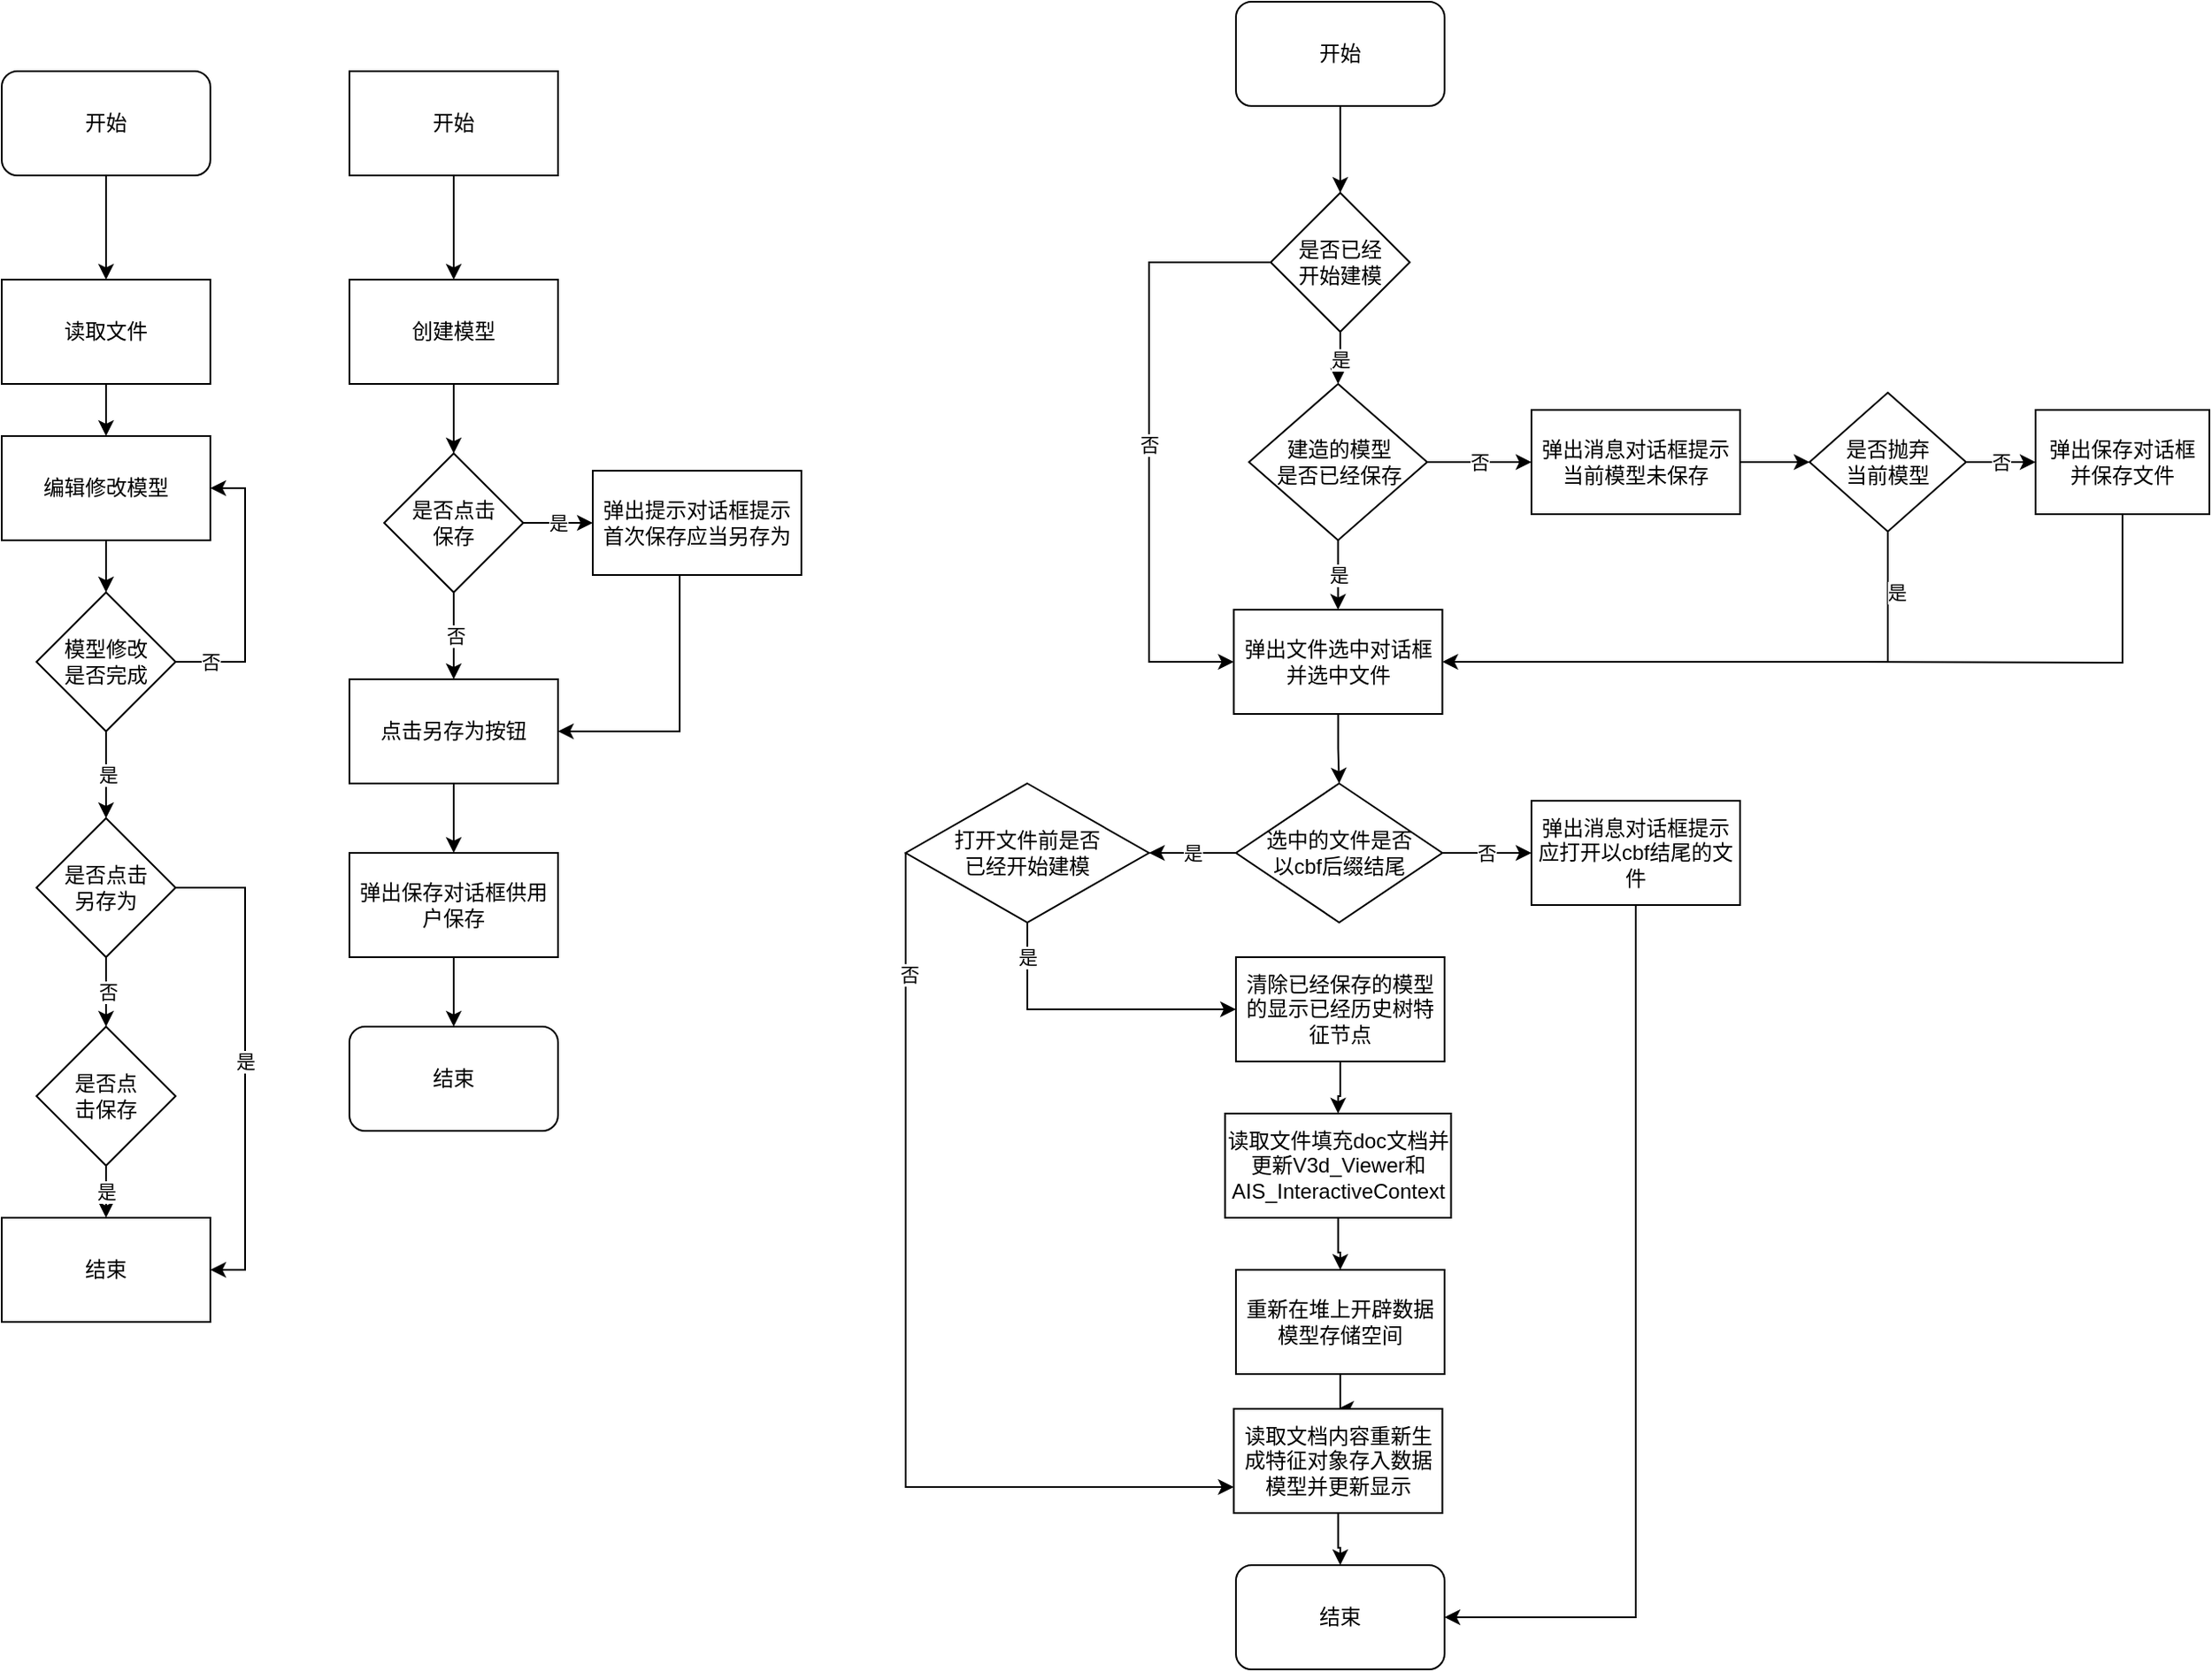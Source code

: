 <mxfile version="21.0.7" type="github">
  <diagram name="第 1 页" id="0Em5EwTK6glhkeCX4Q82">
    <mxGraphModel dx="2117" dy="615" grid="1" gridSize="10" guides="1" tooltips="1" connect="1" arrows="1" fold="1" page="1" pageScale="1" pageWidth="827" pageHeight="1169" math="0" shadow="0">
      <root>
        <mxCell id="0" />
        <mxCell id="1" parent="0" />
        <mxCell id="jxCu223SDdkoaslGFEt7-2" style="edgeStyle=orthogonalEdgeStyle;rounded=0;orthogonalLoop=1;jettySize=auto;html=1;entryX=0.5;entryY=0;entryDx=0;entryDy=0;" edge="1" parent="1" source="jxCu223SDdkoaslGFEt7-1" target="jxCu223SDdkoaslGFEt7-3">
          <mxGeometry relative="1" as="geometry">
            <mxPoint x="80" y="250" as="targetPoint" />
          </mxGeometry>
        </mxCell>
        <mxCell id="jxCu223SDdkoaslGFEt7-1" value="开始" style="rounded=1;whiteSpace=wrap;html=1;" vertex="1" parent="1">
          <mxGeometry x="20" y="160" width="120" height="60" as="geometry" />
        </mxCell>
        <mxCell id="jxCu223SDdkoaslGFEt7-4" value="是" style="edgeStyle=orthogonalEdgeStyle;rounded=0;orthogonalLoop=1;jettySize=auto;html=1;entryX=0.5;entryY=0;entryDx=0;entryDy=0;" edge="1" parent="1" source="jxCu223SDdkoaslGFEt7-3" target="jxCu223SDdkoaslGFEt7-5">
          <mxGeometry relative="1" as="geometry">
            <mxPoint x="80" y="390" as="targetPoint" />
          </mxGeometry>
        </mxCell>
        <mxCell id="jxCu223SDdkoaslGFEt7-8" value="否" style="edgeStyle=orthogonalEdgeStyle;rounded=0;orthogonalLoop=1;jettySize=auto;html=1;entryX=0;entryY=0.5;entryDx=0;entryDy=0;" edge="1" parent="1" source="jxCu223SDdkoaslGFEt7-3" target="jxCu223SDdkoaslGFEt7-11">
          <mxGeometry relative="1" as="geometry">
            <mxPoint x="-80" y="580" as="targetPoint" />
            <Array as="points">
              <mxPoint x="-30" y="310" />
              <mxPoint x="-30" y="540" />
            </Array>
          </mxGeometry>
        </mxCell>
        <mxCell id="jxCu223SDdkoaslGFEt7-3" value="是否已经&lt;br&gt;开始建模" style="rhombus;whiteSpace=wrap;html=1;" vertex="1" parent="1">
          <mxGeometry x="40" y="270" width="80" height="80" as="geometry" />
        </mxCell>
        <mxCell id="jxCu223SDdkoaslGFEt7-7" value="是" style="edgeStyle=orthogonalEdgeStyle;rounded=0;orthogonalLoop=1;jettySize=auto;html=1;entryX=0.5;entryY=0;entryDx=0;entryDy=0;" edge="1" parent="1" source="jxCu223SDdkoaslGFEt7-5" target="jxCu223SDdkoaslGFEt7-11">
          <mxGeometry relative="1" as="geometry">
            <mxPoint x="80" y="510" as="targetPoint" />
          </mxGeometry>
        </mxCell>
        <mxCell id="jxCu223SDdkoaslGFEt7-9" value="否" style="edgeStyle=orthogonalEdgeStyle;rounded=0;orthogonalLoop=1;jettySize=auto;html=1;entryX=0;entryY=0.5;entryDx=0;entryDy=0;" edge="1" parent="1" source="jxCu223SDdkoaslGFEt7-5" target="jxCu223SDdkoaslGFEt7-10">
          <mxGeometry relative="1" as="geometry">
            <mxPoint x="180" y="425" as="targetPoint" />
          </mxGeometry>
        </mxCell>
        <mxCell id="jxCu223SDdkoaslGFEt7-5" value="建造的模型&lt;br&gt;是否已经保存" style="rhombus;whiteSpace=wrap;html=1;" vertex="1" parent="1">
          <mxGeometry x="27.5" y="380" width="102.5" height="90" as="geometry" />
        </mxCell>
        <mxCell id="jxCu223SDdkoaslGFEt7-29" style="edgeStyle=orthogonalEdgeStyle;rounded=0;orthogonalLoop=1;jettySize=auto;html=1;entryX=0;entryY=0.5;entryDx=0;entryDy=0;" edge="1" parent="1" source="jxCu223SDdkoaslGFEt7-10" target="jxCu223SDdkoaslGFEt7-42">
          <mxGeometry relative="1" as="geometry">
            <mxPoint x="410" y="425" as="targetPoint" />
          </mxGeometry>
        </mxCell>
        <mxCell id="jxCu223SDdkoaslGFEt7-10" value="弹出消息对话框提示当前模型未保存" style="rounded=0;whiteSpace=wrap;html=1;" vertex="1" parent="1">
          <mxGeometry x="190" y="395" width="120" height="60" as="geometry" />
        </mxCell>
        <mxCell id="jxCu223SDdkoaslGFEt7-12" style="edgeStyle=orthogonalEdgeStyle;rounded=0;orthogonalLoop=1;jettySize=auto;html=1;entryX=0.5;entryY=0;entryDx=0;entryDy=0;" edge="1" parent="1" source="jxCu223SDdkoaslGFEt7-11" target="jxCu223SDdkoaslGFEt7-13">
          <mxGeometry relative="1" as="geometry">
            <mxPoint x="78.75" y="610" as="targetPoint" />
          </mxGeometry>
        </mxCell>
        <mxCell id="jxCu223SDdkoaslGFEt7-11" value="弹出文件选中对话框并选中文件" style="rounded=0;whiteSpace=wrap;html=1;" vertex="1" parent="1">
          <mxGeometry x="18.75" y="510" width="120" height="60" as="geometry" />
        </mxCell>
        <mxCell id="jxCu223SDdkoaslGFEt7-32" value="否" style="edgeStyle=orthogonalEdgeStyle;rounded=0;orthogonalLoop=1;jettySize=auto;html=1;entryX=0;entryY=0.5;entryDx=0;entryDy=0;" edge="1" parent="1" source="jxCu223SDdkoaslGFEt7-13" target="jxCu223SDdkoaslGFEt7-33">
          <mxGeometry relative="1" as="geometry">
            <mxPoint x="200" y="650" as="targetPoint" />
          </mxGeometry>
        </mxCell>
        <mxCell id="jxCu223SDdkoaslGFEt7-36" value="是" style="edgeStyle=orthogonalEdgeStyle;rounded=0;orthogonalLoop=1;jettySize=auto;html=1;exitX=0;exitY=0.5;exitDx=0;exitDy=0;entryX=1;entryY=0.5;entryDx=0;entryDy=0;" edge="1" parent="1" source="jxCu223SDdkoaslGFEt7-13" target="jxCu223SDdkoaslGFEt7-35">
          <mxGeometry relative="1" as="geometry" />
        </mxCell>
        <mxCell id="jxCu223SDdkoaslGFEt7-13" value="选中的文件是否&lt;br&gt;以cbf后缀结尾" style="rhombus;whiteSpace=wrap;html=1;" vertex="1" parent="1">
          <mxGeometry x="20" y="610" width="118.75" height="80" as="geometry" />
        </mxCell>
        <mxCell id="jxCu223SDdkoaslGFEt7-21" style="edgeStyle=orthogonalEdgeStyle;rounded=0;orthogonalLoop=1;jettySize=auto;html=1;entryX=0.5;entryY=0;entryDx=0;entryDy=0;" edge="1" parent="1" source="jxCu223SDdkoaslGFEt7-16" target="jxCu223SDdkoaslGFEt7-22">
          <mxGeometry relative="1" as="geometry">
            <mxPoint x="80" y="920" as="targetPoint" />
          </mxGeometry>
        </mxCell>
        <mxCell id="jxCu223SDdkoaslGFEt7-16" value="读取文件填充doc文档并更新V3d_Viewer和AIS_InteractiveContext" style="rounded=0;whiteSpace=wrap;html=1;" vertex="1" parent="1">
          <mxGeometry x="13.75" y="800" width="130" height="60" as="geometry" />
        </mxCell>
        <mxCell id="jxCu223SDdkoaslGFEt7-20" style="edgeStyle=orthogonalEdgeStyle;rounded=0;orthogonalLoop=1;jettySize=auto;html=1;entryX=0.5;entryY=0;entryDx=0;entryDy=0;" edge="1" parent="1" source="jxCu223SDdkoaslGFEt7-19" target="jxCu223SDdkoaslGFEt7-16">
          <mxGeometry relative="1" as="geometry" />
        </mxCell>
        <mxCell id="jxCu223SDdkoaslGFEt7-19" value="清除已经保存的模型的显示已经历史树特征节点" style="rounded=0;whiteSpace=wrap;html=1;" vertex="1" parent="1">
          <mxGeometry x="20" y="710" width="120" height="60" as="geometry" />
        </mxCell>
        <mxCell id="jxCu223SDdkoaslGFEt7-23" style="edgeStyle=orthogonalEdgeStyle;rounded=0;orthogonalLoop=1;jettySize=auto;html=1;entryX=0.5;entryY=0;entryDx=0;entryDy=0;" edge="1" parent="1" source="jxCu223SDdkoaslGFEt7-22" target="jxCu223SDdkoaslGFEt7-24">
          <mxGeometry relative="1" as="geometry">
            <mxPoint x="80" y="1020" as="targetPoint" />
          </mxGeometry>
        </mxCell>
        <mxCell id="jxCu223SDdkoaslGFEt7-22" value="重新在堆上开辟数据模型存储空间" style="rounded=0;whiteSpace=wrap;html=1;" vertex="1" parent="1">
          <mxGeometry x="20" y="890" width="120" height="60" as="geometry" />
        </mxCell>
        <mxCell id="jxCu223SDdkoaslGFEt7-26" style="edgeStyle=orthogonalEdgeStyle;rounded=0;orthogonalLoop=1;jettySize=auto;html=1;entryX=0.5;entryY=0;entryDx=0;entryDy=0;" edge="1" parent="1" source="jxCu223SDdkoaslGFEt7-24" target="jxCu223SDdkoaslGFEt7-27">
          <mxGeometry relative="1" as="geometry">
            <mxPoint x="78.75" y="1090" as="targetPoint" />
          </mxGeometry>
        </mxCell>
        <mxCell id="jxCu223SDdkoaslGFEt7-24" value="读取文档内容重新生成特征对象存入数据模型并更新显示" style="rounded=0;whiteSpace=wrap;html=1;" vertex="1" parent="1">
          <mxGeometry x="18.75" y="970" width="120" height="60" as="geometry" />
        </mxCell>
        <mxCell id="jxCu223SDdkoaslGFEt7-27" value="结束" style="rounded=1;whiteSpace=wrap;html=1;" vertex="1" parent="1">
          <mxGeometry x="20" y="1060" width="120" height="60" as="geometry" />
        </mxCell>
        <mxCell id="jxCu223SDdkoaslGFEt7-30" value="弹出保存对话框&lt;br&gt;并保存文件" style="rounded=0;whiteSpace=wrap;html=1;" vertex="1" parent="1">
          <mxGeometry x="480" y="395" width="100" height="60" as="geometry" />
        </mxCell>
        <mxCell id="jxCu223SDdkoaslGFEt7-34" style="edgeStyle=orthogonalEdgeStyle;rounded=0;orthogonalLoop=1;jettySize=auto;html=1;entryX=1;entryY=0.5;entryDx=0;entryDy=0;" edge="1" parent="1" source="jxCu223SDdkoaslGFEt7-33" target="jxCu223SDdkoaslGFEt7-27">
          <mxGeometry relative="1" as="geometry">
            <Array as="points">
              <mxPoint x="250" y="1090" />
            </Array>
          </mxGeometry>
        </mxCell>
        <mxCell id="jxCu223SDdkoaslGFEt7-33" value="弹出消息对话框提示应打开以cbf结尾的文件" style="rounded=0;whiteSpace=wrap;html=1;" vertex="1" parent="1">
          <mxGeometry x="190" y="620" width="120" height="60" as="geometry" />
        </mxCell>
        <mxCell id="jxCu223SDdkoaslGFEt7-38" value="是" style="edgeStyle=orthogonalEdgeStyle;rounded=0;orthogonalLoop=1;jettySize=auto;html=1;entryX=0;entryY=0.5;entryDx=0;entryDy=0;" edge="1" parent="1" source="jxCu223SDdkoaslGFEt7-35" target="jxCu223SDdkoaslGFEt7-19">
          <mxGeometry x="-0.765" relative="1" as="geometry">
            <mxPoint x="-100" y="790" as="targetPoint" />
            <Array as="points">
              <mxPoint x="-100" y="740" />
            </Array>
            <mxPoint as="offset" />
          </mxGeometry>
        </mxCell>
        <mxCell id="jxCu223SDdkoaslGFEt7-40" style="edgeStyle=orthogonalEdgeStyle;rounded=0;orthogonalLoop=1;jettySize=auto;html=1;entryX=0;entryY=0.75;entryDx=0;entryDy=0;" edge="1" parent="1" source="jxCu223SDdkoaslGFEt7-35" target="jxCu223SDdkoaslGFEt7-24">
          <mxGeometry relative="1" as="geometry">
            <Array as="points">
              <mxPoint x="-170" y="1015" />
            </Array>
          </mxGeometry>
        </mxCell>
        <mxCell id="jxCu223SDdkoaslGFEt7-41" value="否" style="edgeLabel;html=1;align=center;verticalAlign=middle;resizable=0;points=[];" vertex="1" connectable="0" parent="jxCu223SDdkoaslGFEt7-40">
          <mxGeometry x="-0.747" y="2" relative="1" as="geometry">
            <mxPoint as="offset" />
          </mxGeometry>
        </mxCell>
        <mxCell id="jxCu223SDdkoaslGFEt7-35" value="打开文件前是否&lt;br&gt;已经开始建模" style="rhombus;whiteSpace=wrap;html=1;" vertex="1" parent="1">
          <mxGeometry x="-170" y="610" width="140" height="80" as="geometry" />
        </mxCell>
        <mxCell id="jxCu223SDdkoaslGFEt7-44" value="否" style="edgeStyle=orthogonalEdgeStyle;rounded=0;orthogonalLoop=1;jettySize=auto;html=1;entryX=0;entryY=0.5;entryDx=0;entryDy=0;" edge="1" parent="1" source="jxCu223SDdkoaslGFEt7-42" target="jxCu223SDdkoaslGFEt7-30">
          <mxGeometry relative="1" as="geometry">
            <mxPoint x="500" y="425" as="targetPoint" />
          </mxGeometry>
        </mxCell>
        <mxCell id="jxCu223SDdkoaslGFEt7-45" value="是" style="edgeStyle=orthogonalEdgeStyle;rounded=0;orthogonalLoop=1;jettySize=auto;html=1;entryX=1;entryY=0.5;entryDx=0;entryDy=0;" edge="1" parent="1" source="jxCu223SDdkoaslGFEt7-42" target="jxCu223SDdkoaslGFEt7-11">
          <mxGeometry x="-0.789" y="5" relative="1" as="geometry">
            <mxPoint x="395" y="540" as="targetPoint" />
            <Array as="points">
              <mxPoint x="395" y="540" />
            </Array>
            <mxPoint as="offset" />
          </mxGeometry>
        </mxCell>
        <mxCell id="jxCu223SDdkoaslGFEt7-42" value="是否抛弃&lt;br&gt;当前模型" style="rhombus;whiteSpace=wrap;html=1;" vertex="1" parent="1">
          <mxGeometry x="350" y="385" width="90" height="80" as="geometry" />
        </mxCell>
        <mxCell id="jxCu223SDdkoaslGFEt7-47" value="" style="endArrow=none;html=1;rounded=0;entryX=0.5;entryY=1;entryDx=0;entryDy=0;edgeStyle=orthogonalEdgeStyle;" edge="1" parent="1" target="jxCu223SDdkoaslGFEt7-30">
          <mxGeometry width="50" height="50" relative="1" as="geometry">
            <mxPoint x="380" y="540" as="sourcePoint" />
            <mxPoint x="530" y="730" as="targetPoint" />
          </mxGeometry>
        </mxCell>
        <mxCell id="jxCu223SDdkoaslGFEt7-49" style="edgeStyle=orthogonalEdgeStyle;rounded=0;orthogonalLoop=1;jettySize=auto;html=1;entryX=0.5;entryY=0;entryDx=0;entryDy=0;" edge="1" parent="1" source="jxCu223SDdkoaslGFEt7-48" target="jxCu223SDdkoaslGFEt7-50">
          <mxGeometry relative="1" as="geometry">
            <mxPoint x="-630" y="300" as="targetPoint" />
          </mxGeometry>
        </mxCell>
        <mxCell id="jxCu223SDdkoaslGFEt7-48" value="开始" style="rounded=1;whiteSpace=wrap;html=1;" vertex="1" parent="1">
          <mxGeometry x="-690" y="200" width="120" height="60" as="geometry" />
        </mxCell>
        <mxCell id="jxCu223SDdkoaslGFEt7-54" style="edgeStyle=orthogonalEdgeStyle;rounded=0;orthogonalLoop=1;jettySize=auto;html=1;" edge="1" parent="1" source="jxCu223SDdkoaslGFEt7-50">
          <mxGeometry relative="1" as="geometry">
            <mxPoint x="-630" y="410" as="targetPoint" />
          </mxGeometry>
        </mxCell>
        <mxCell id="jxCu223SDdkoaslGFEt7-50" value="读取文件" style="rounded=0;whiteSpace=wrap;html=1;" vertex="1" parent="1">
          <mxGeometry x="-690" y="320" width="120" height="60" as="geometry" />
        </mxCell>
        <mxCell id="jxCu223SDdkoaslGFEt7-57" value="否" style="edgeStyle=orthogonalEdgeStyle;rounded=0;orthogonalLoop=1;jettySize=auto;html=1;entryX=1;entryY=0.5;entryDx=0;entryDy=0;" edge="1" parent="1" source="jxCu223SDdkoaslGFEt7-52" target="jxCu223SDdkoaslGFEt7-55">
          <mxGeometry x="-0.75" relative="1" as="geometry">
            <Array as="points">
              <mxPoint x="-550" y="540" />
              <mxPoint x="-550" y="440" />
            </Array>
            <mxPoint as="offset" />
          </mxGeometry>
        </mxCell>
        <mxCell id="jxCu223SDdkoaslGFEt7-58" value="是" style="edgeStyle=orthogonalEdgeStyle;rounded=0;orthogonalLoop=1;jettySize=auto;html=1;" edge="1" parent="1" source="jxCu223SDdkoaslGFEt7-52">
          <mxGeometry relative="1" as="geometry">
            <mxPoint x="-630" y="630" as="targetPoint" />
          </mxGeometry>
        </mxCell>
        <mxCell id="jxCu223SDdkoaslGFEt7-52" value="模型修改&lt;br&gt;是否完成" style="rhombus;whiteSpace=wrap;html=1;" vertex="1" parent="1">
          <mxGeometry x="-670" y="500" width="80" height="80" as="geometry" />
        </mxCell>
        <mxCell id="jxCu223SDdkoaslGFEt7-56" style="edgeStyle=orthogonalEdgeStyle;rounded=0;orthogonalLoop=1;jettySize=auto;html=1;entryX=0.5;entryY=0;entryDx=0;entryDy=0;" edge="1" parent="1" source="jxCu223SDdkoaslGFEt7-55" target="jxCu223SDdkoaslGFEt7-52">
          <mxGeometry relative="1" as="geometry" />
        </mxCell>
        <mxCell id="jxCu223SDdkoaslGFEt7-55" value="编辑修改模型" style="rounded=0;whiteSpace=wrap;html=1;" vertex="1" parent="1">
          <mxGeometry x="-690" y="410" width="120" height="60" as="geometry" />
        </mxCell>
        <mxCell id="jxCu223SDdkoaslGFEt7-60" value="否" style="edgeStyle=orthogonalEdgeStyle;rounded=0;orthogonalLoop=1;jettySize=auto;html=1;" edge="1" parent="1" source="jxCu223SDdkoaslGFEt7-59">
          <mxGeometry relative="1" as="geometry">
            <mxPoint x="-630" y="750" as="targetPoint" />
          </mxGeometry>
        </mxCell>
        <mxCell id="jxCu223SDdkoaslGFEt7-64" value="是" style="edgeStyle=orthogonalEdgeStyle;rounded=0;orthogonalLoop=1;jettySize=auto;html=1;entryX=1;entryY=0.5;entryDx=0;entryDy=0;" edge="1" parent="1" source="jxCu223SDdkoaslGFEt7-59" target="jxCu223SDdkoaslGFEt7-63">
          <mxGeometry relative="1" as="geometry">
            <Array as="points">
              <mxPoint x="-550" y="670" />
              <mxPoint x="-550" y="890" />
            </Array>
          </mxGeometry>
        </mxCell>
        <mxCell id="jxCu223SDdkoaslGFEt7-59" value="是否点击&lt;br&gt;另存为" style="rhombus;whiteSpace=wrap;html=1;" vertex="1" parent="1">
          <mxGeometry x="-670" y="630" width="80" height="80" as="geometry" />
        </mxCell>
        <mxCell id="jxCu223SDdkoaslGFEt7-62" value="是" style="edgeStyle=orthogonalEdgeStyle;rounded=0;orthogonalLoop=1;jettySize=auto;html=1;entryX=0.5;entryY=0;entryDx=0;entryDy=0;" edge="1" parent="1" source="jxCu223SDdkoaslGFEt7-61" target="jxCu223SDdkoaslGFEt7-63">
          <mxGeometry relative="1" as="geometry">
            <mxPoint x="-630" y="860" as="targetPoint" />
          </mxGeometry>
        </mxCell>
        <mxCell id="jxCu223SDdkoaslGFEt7-61" value="是否点&lt;br&gt;击保存" style="rhombus;whiteSpace=wrap;html=1;" vertex="1" parent="1">
          <mxGeometry x="-670" y="750" width="80" height="80" as="geometry" />
        </mxCell>
        <mxCell id="jxCu223SDdkoaslGFEt7-63" value="结束" style="rounded=0;whiteSpace=wrap;html=1;" vertex="1" parent="1">
          <mxGeometry x="-690" y="860" width="120" height="60" as="geometry" />
        </mxCell>
        <mxCell id="jxCu223SDdkoaslGFEt7-68" style="edgeStyle=orthogonalEdgeStyle;rounded=0;orthogonalLoop=1;jettySize=auto;html=1;entryX=0.5;entryY=0;entryDx=0;entryDy=0;" edge="1" parent="1" source="jxCu223SDdkoaslGFEt7-65" target="jxCu223SDdkoaslGFEt7-67">
          <mxGeometry relative="1" as="geometry" />
        </mxCell>
        <mxCell id="jxCu223SDdkoaslGFEt7-65" value="开始" style="rounded=0;whiteSpace=wrap;html=1;" vertex="1" parent="1">
          <mxGeometry x="-490" y="200" width="120" height="60" as="geometry" />
        </mxCell>
        <mxCell id="jxCu223SDdkoaslGFEt7-69" style="edgeStyle=orthogonalEdgeStyle;rounded=0;orthogonalLoop=1;jettySize=auto;html=1;entryX=0.5;entryY=0;entryDx=0;entryDy=0;" edge="1" parent="1" source="jxCu223SDdkoaslGFEt7-67" target="jxCu223SDdkoaslGFEt7-71">
          <mxGeometry relative="1" as="geometry">
            <mxPoint x="-430" y="410" as="targetPoint" />
          </mxGeometry>
        </mxCell>
        <mxCell id="jxCu223SDdkoaslGFEt7-67" value="创建模型" style="rounded=0;whiteSpace=wrap;html=1;" vertex="1" parent="1">
          <mxGeometry x="-490" y="320" width="120" height="60" as="geometry" />
        </mxCell>
        <mxCell id="jxCu223SDdkoaslGFEt7-72" value="是" style="edgeStyle=orthogonalEdgeStyle;rounded=0;orthogonalLoop=1;jettySize=auto;html=1;entryX=0;entryY=0.5;entryDx=0;entryDy=0;" edge="1" parent="1" source="jxCu223SDdkoaslGFEt7-71" target="jxCu223SDdkoaslGFEt7-73">
          <mxGeometry relative="1" as="geometry">
            <mxPoint x="-360" y="460" as="targetPoint" />
          </mxGeometry>
        </mxCell>
        <mxCell id="jxCu223SDdkoaslGFEt7-74" value="否" style="edgeStyle=orthogonalEdgeStyle;rounded=0;orthogonalLoop=1;jettySize=auto;html=1;" edge="1" parent="1" source="jxCu223SDdkoaslGFEt7-71">
          <mxGeometry relative="1" as="geometry">
            <mxPoint x="-430" y="550" as="targetPoint" />
          </mxGeometry>
        </mxCell>
        <mxCell id="jxCu223SDdkoaslGFEt7-71" value="是否点击&lt;br&gt;保存" style="rhombus;whiteSpace=wrap;html=1;" vertex="1" parent="1">
          <mxGeometry x="-470" y="420" width="80" height="80" as="geometry" />
        </mxCell>
        <mxCell id="jxCu223SDdkoaslGFEt7-76" style="edgeStyle=orthogonalEdgeStyle;rounded=0;orthogonalLoop=1;jettySize=auto;html=1;entryX=1;entryY=0.5;entryDx=0;entryDy=0;" edge="1" parent="1" source="jxCu223SDdkoaslGFEt7-73" target="jxCu223SDdkoaslGFEt7-82">
          <mxGeometry relative="1" as="geometry">
            <mxPoint x="-430" y="550" as="targetPoint" />
            <Array as="points">
              <mxPoint x="-300" y="580" />
            </Array>
          </mxGeometry>
        </mxCell>
        <mxCell id="jxCu223SDdkoaslGFEt7-73" value="弹出提示对话框提示首次保存应当另存为" style="rounded=0;whiteSpace=wrap;html=1;" vertex="1" parent="1">
          <mxGeometry x="-350" y="430" width="120" height="60" as="geometry" />
        </mxCell>
        <mxCell id="jxCu223SDdkoaslGFEt7-79" style="edgeStyle=orthogonalEdgeStyle;rounded=0;orthogonalLoop=1;jettySize=auto;html=1;entryX=0.5;entryY=0;entryDx=0;entryDy=0;exitX=0.5;exitY=1;exitDx=0;exitDy=0;" edge="1" parent="1" source="jxCu223SDdkoaslGFEt7-82" target="jxCu223SDdkoaslGFEt7-78">
          <mxGeometry relative="1" as="geometry">
            <mxPoint x="-430" y="630" as="sourcePoint" />
          </mxGeometry>
        </mxCell>
        <mxCell id="jxCu223SDdkoaslGFEt7-80" style="edgeStyle=orthogonalEdgeStyle;rounded=0;orthogonalLoop=1;jettySize=auto;html=1;entryX=0.5;entryY=0;entryDx=0;entryDy=0;" edge="1" parent="1" source="jxCu223SDdkoaslGFEt7-78" target="jxCu223SDdkoaslGFEt7-81">
          <mxGeometry relative="1" as="geometry">
            <mxPoint x="-430" y="750" as="targetPoint" />
          </mxGeometry>
        </mxCell>
        <mxCell id="jxCu223SDdkoaslGFEt7-78" value="弹出保存对话框供用户保存" style="rounded=0;whiteSpace=wrap;html=1;" vertex="1" parent="1">
          <mxGeometry x="-490" y="650" width="120" height="60" as="geometry" />
        </mxCell>
        <mxCell id="jxCu223SDdkoaslGFEt7-81" value="结束" style="rounded=1;whiteSpace=wrap;html=1;" vertex="1" parent="1">
          <mxGeometry x="-490" y="750" width="120" height="60" as="geometry" />
        </mxCell>
        <mxCell id="jxCu223SDdkoaslGFEt7-82" value="点击另存为按钮" style="rounded=0;whiteSpace=wrap;html=1;" vertex="1" parent="1">
          <mxGeometry x="-490" y="550" width="120" height="60" as="geometry" />
        </mxCell>
      </root>
    </mxGraphModel>
  </diagram>
</mxfile>
